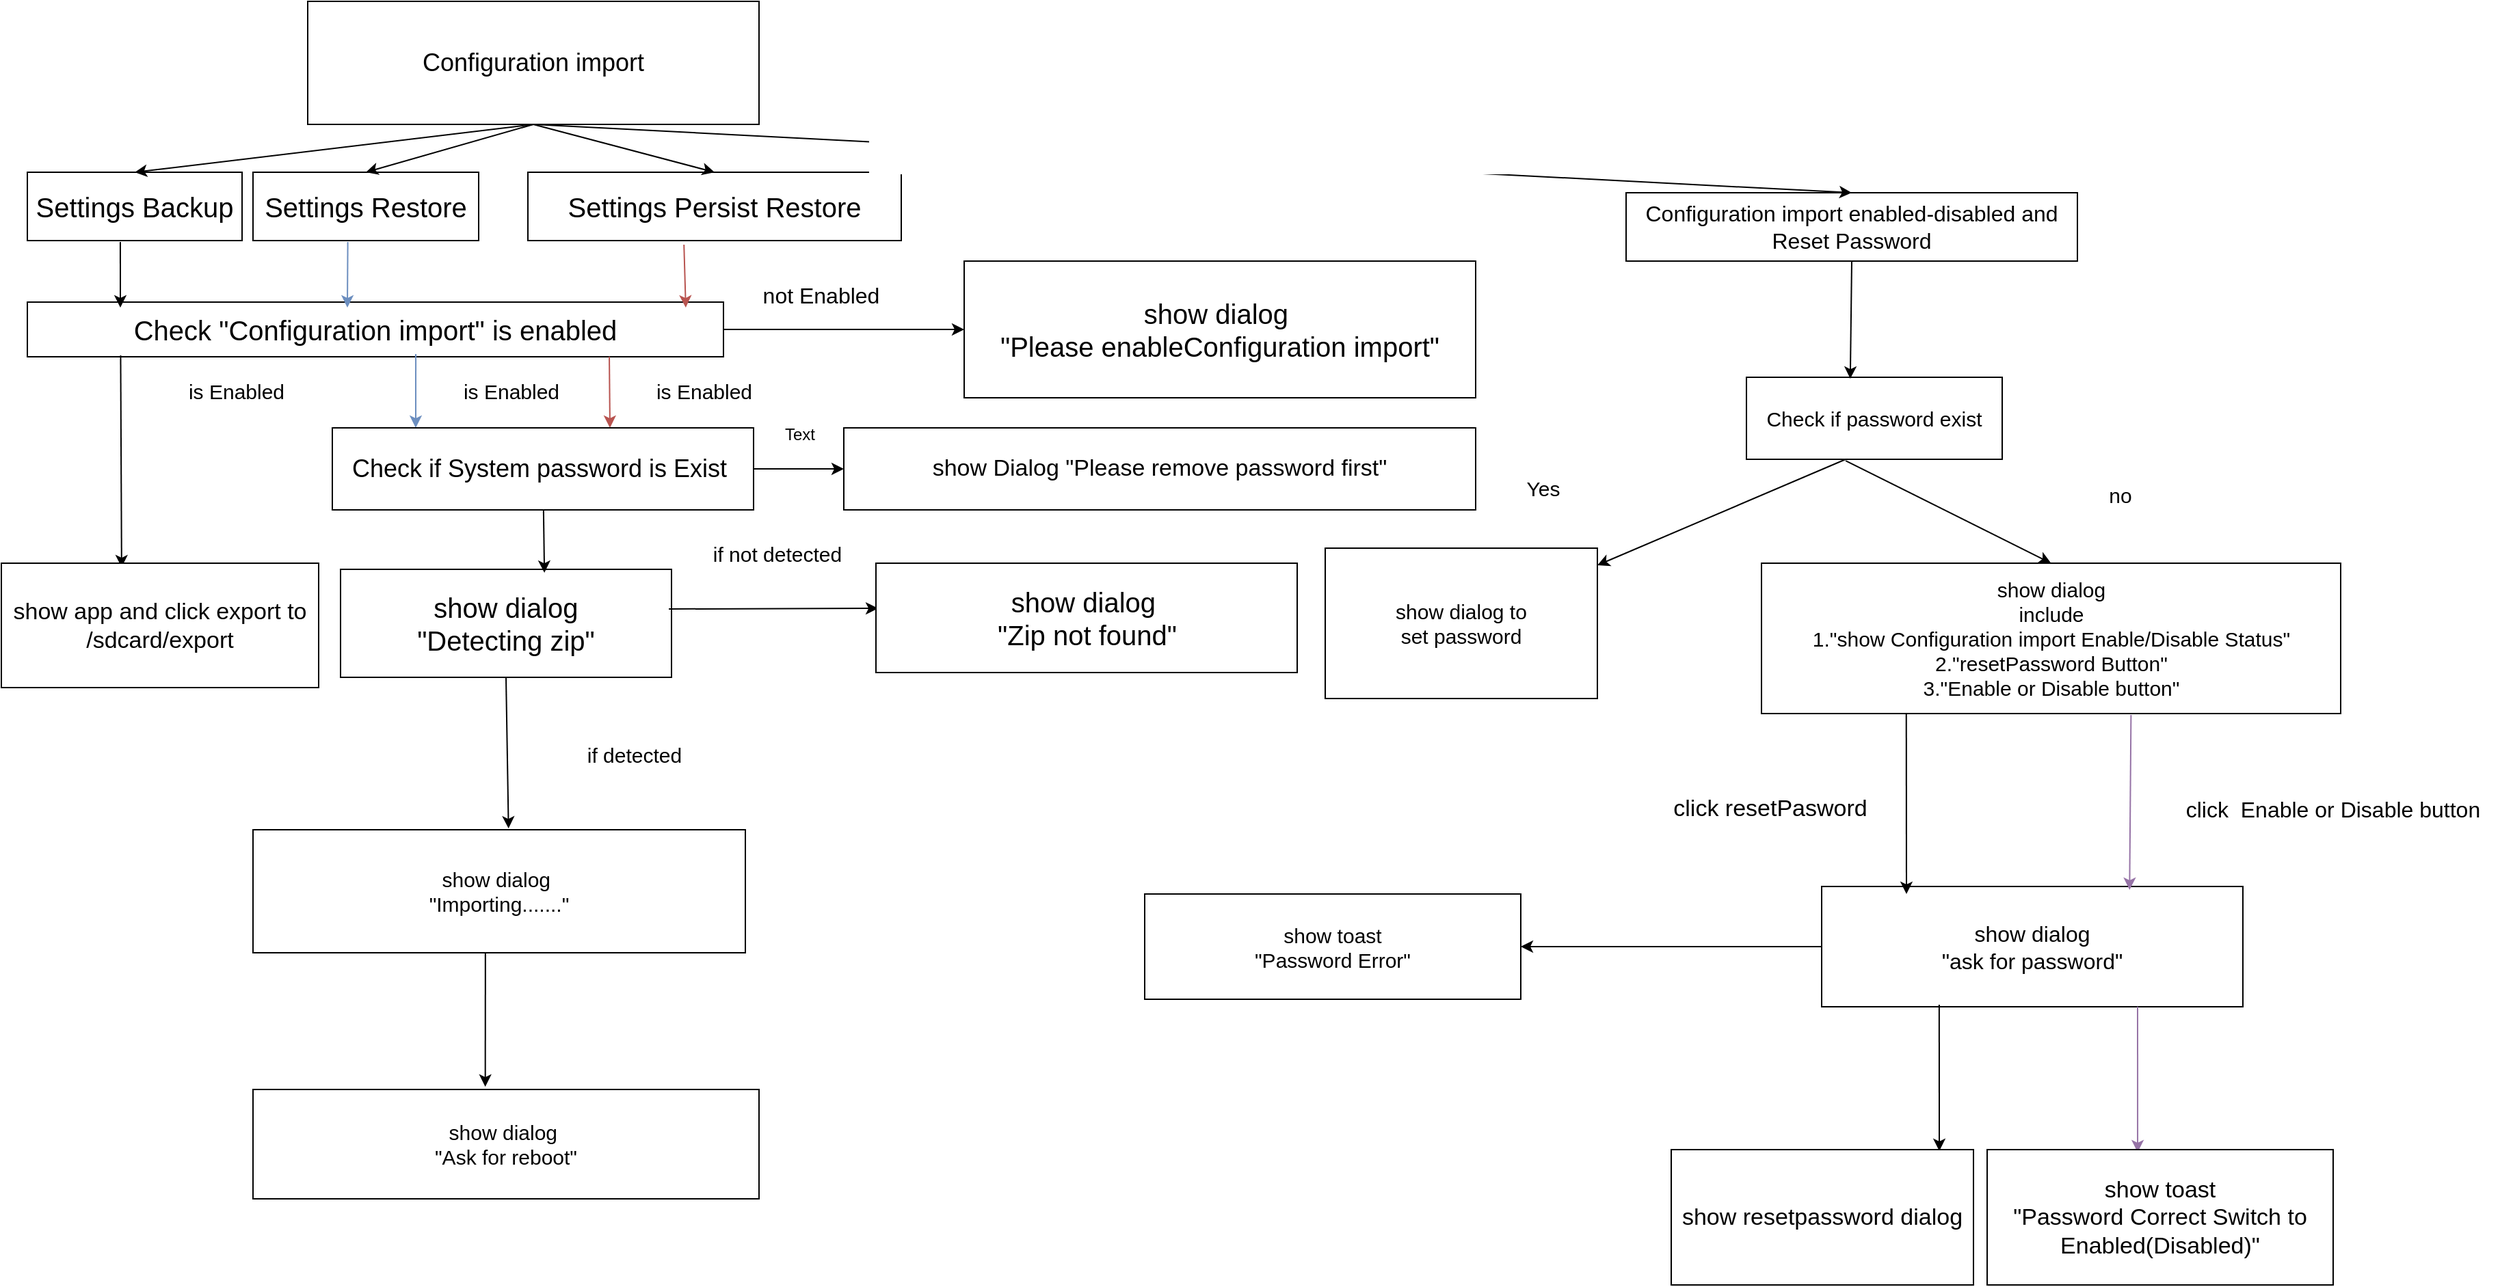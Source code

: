 <mxfile version="21.6.2" type="github">
  <diagram name="第 1 页" id="h4Je9ntjCZEkH3LW6IeI">
    <mxGraphModel dx="1434" dy="764" grid="1" gridSize="11" guides="1" tooltips="1" connect="1" arrows="1" fold="1" page="1" pageScale="1" pageWidth="900" pageHeight="1600" math="0" shadow="0">
      <root>
        <mxCell id="0" />
        <mxCell id="1" parent="0" />
        <mxCell id="K-YooQLs9-meU3j8jbvG-1" value="&lt;font style=&quot;font-size: 18px;&quot;&gt;Configuration import&lt;/font&gt;" style="rounded=0;whiteSpace=wrap;html=1;" vertex="1" parent="1">
          <mxGeometry x="235" y="40" width="330" height="90" as="geometry" />
        </mxCell>
        <mxCell id="K-YooQLs9-meU3j8jbvG-2" value="&lt;font style=&quot;font-size: 20px;&quot;&gt;Settings Backup&lt;/font&gt;" style="rounded=0;whiteSpace=wrap;html=1;" vertex="1" parent="1">
          <mxGeometry x="30" y="165" width="157" height="50" as="geometry" />
        </mxCell>
        <mxCell id="K-YooQLs9-meU3j8jbvG-3" value="&lt;font style=&quot;font-size: 20px;&quot;&gt;Settings Restore&lt;/font&gt;" style="rounded=0;whiteSpace=wrap;html=1;" vertex="1" parent="1">
          <mxGeometry x="195" y="165" width="165" height="50" as="geometry" />
        </mxCell>
        <mxCell id="K-YooQLs9-meU3j8jbvG-4" value="&lt;font style=&quot;font-size: 20px;&quot;&gt;Settings Persist Restore&lt;/font&gt;" style="rounded=0;whiteSpace=wrap;html=1;" vertex="1" parent="1">
          <mxGeometry x="396" y="165" width="273" height="50" as="geometry" />
        </mxCell>
        <mxCell id="K-YooQLs9-meU3j8jbvG-5" value="" style="endArrow=classic;html=1;rounded=0;exitX=0.5;exitY=1;exitDx=0;exitDy=0;entryX=0.5;entryY=0;entryDx=0;entryDy=0;" edge="1" parent="1" source="K-YooQLs9-meU3j8jbvG-1" target="K-YooQLs9-meU3j8jbvG-2">
          <mxGeometry width="50" height="50" relative="1" as="geometry">
            <mxPoint x="390" y="420" as="sourcePoint" />
            <mxPoint x="440" y="370" as="targetPoint" />
          </mxGeometry>
        </mxCell>
        <mxCell id="K-YooQLs9-meU3j8jbvG-6" value="" style="endArrow=classic;html=1;rounded=0;exitX=0.5;exitY=1;exitDx=0;exitDy=0;entryX=0.5;entryY=0;entryDx=0;entryDy=0;" edge="1" parent="1" source="K-YooQLs9-meU3j8jbvG-1" target="K-YooQLs9-meU3j8jbvG-3">
          <mxGeometry width="50" height="50" relative="1" as="geometry">
            <mxPoint x="390" y="420" as="sourcePoint" />
            <mxPoint x="440" y="370" as="targetPoint" />
          </mxGeometry>
        </mxCell>
        <mxCell id="K-YooQLs9-meU3j8jbvG-7" value="" style="endArrow=classic;html=1;rounded=0;entryX=0.5;entryY=0;entryDx=0;entryDy=0;" edge="1" parent="1" target="K-YooQLs9-meU3j8jbvG-4">
          <mxGeometry width="50" height="50" relative="1" as="geometry">
            <mxPoint x="400" y="130" as="sourcePoint" />
            <mxPoint x="530" y="320" as="targetPoint" />
          </mxGeometry>
        </mxCell>
        <mxCell id="K-YooQLs9-meU3j8jbvG-8" value="&lt;font style=&quot;font-size: 16px;&quot;&gt;Configuration import enabled-disabled and Reset Password&lt;/font&gt;" style="rounded=0;whiteSpace=wrap;html=1;" vertex="1" parent="1">
          <mxGeometry x="1199" y="180" width="330" height="50" as="geometry" />
        </mxCell>
        <mxCell id="K-YooQLs9-meU3j8jbvG-9" value="" style="endArrow=classic;html=1;rounded=0;entryX=0.5;entryY=0;entryDx=0;entryDy=0;" edge="1" parent="1" target="K-YooQLs9-meU3j8jbvG-8">
          <mxGeometry width="50" height="50" relative="1" as="geometry">
            <mxPoint x="400" y="130" as="sourcePoint" />
            <mxPoint x="440" y="370" as="targetPoint" />
          </mxGeometry>
        </mxCell>
        <mxCell id="K-YooQLs9-meU3j8jbvG-10" value="&lt;font style=&quot;font-size: 20px;&quot;&gt;&lt;br&gt;Check &quot;Configuration import&quot; is enabled&lt;br&gt;&amp;nbsp;&lt;/font&gt;" style="rounded=0;whiteSpace=wrap;html=1;" vertex="1" parent="1">
          <mxGeometry x="30" y="260" width="509" height="40" as="geometry" />
        </mxCell>
        <mxCell id="K-YooQLs9-meU3j8jbvG-11" value="&lt;font style=&quot;font-size: 20px;&quot;&gt;show dialog&amp;nbsp;&lt;br&gt;&quot;Please enableConfiguration import&quot;&lt;br&gt;&lt;/font&gt;" style="rounded=0;whiteSpace=wrap;html=1;" vertex="1" parent="1">
          <mxGeometry x="715" y="230" width="374" height="100" as="geometry" />
        </mxCell>
        <mxCell id="K-YooQLs9-meU3j8jbvG-12" value="" style="endArrow=classic;html=1;rounded=0;entryX=0;entryY=0.5;entryDx=0;entryDy=0;exitX=1;exitY=0.5;exitDx=0;exitDy=0;" edge="1" parent="1" source="K-YooQLs9-meU3j8jbvG-10" target="K-YooQLs9-meU3j8jbvG-11">
          <mxGeometry width="50" height="50" relative="1" as="geometry">
            <mxPoint x="330" y="350" as="sourcePoint" />
            <mxPoint x="440" y="370" as="targetPoint" />
          </mxGeometry>
        </mxCell>
        <mxCell id="K-YooQLs9-meU3j8jbvG-13" value="&lt;font style=&quot;font-size: 16px;&quot;&gt;not Enabled&lt;/font&gt;" style="text;html=1;strokeColor=none;fillColor=none;align=center;verticalAlign=middle;whiteSpace=wrap;rounded=0;" vertex="1" parent="1">
          <mxGeometry x="506" y="240" width="209" height="30" as="geometry" />
        </mxCell>
        <mxCell id="K-YooQLs9-meU3j8jbvG-14" value="" style="endArrow=classic;html=1;rounded=0;exitX=0.433;exitY=1.02;exitDx=0;exitDy=0;exitPerimeter=0;" edge="1" parent="1" source="K-YooQLs9-meU3j8jbvG-2">
          <mxGeometry width="50" height="50" relative="1" as="geometry">
            <mxPoint x="390" y="410" as="sourcePoint" />
            <mxPoint x="98" y="264" as="targetPoint" />
          </mxGeometry>
        </mxCell>
        <mxCell id="K-YooQLs9-meU3j8jbvG-15" value="" style="endArrow=classic;html=1;rounded=0;exitX=0.42;exitY=1.02;exitDx=0;exitDy=0;exitPerimeter=0;fillColor=#dae8fc;strokeColor=#6c8ebf;" edge="1" parent="1" source="K-YooQLs9-meU3j8jbvG-3">
          <mxGeometry width="50" height="50" relative="1" as="geometry">
            <mxPoint x="390" y="410" as="sourcePoint" />
            <mxPoint x="264" y="264" as="targetPoint" />
          </mxGeometry>
        </mxCell>
        <mxCell id="K-YooQLs9-meU3j8jbvG-16" value="" style="endArrow=classic;html=1;rounded=0;exitX=0.418;exitY=1.06;exitDx=0;exitDy=0;exitPerimeter=0;fillColor=#f8cecc;strokeColor=#b85450;entryX=0.026;entryY=0.8;entryDx=0;entryDy=0;entryPerimeter=0;" edge="1" parent="1" source="K-YooQLs9-meU3j8jbvG-4" target="K-YooQLs9-meU3j8jbvG-13">
          <mxGeometry width="50" height="50" relative="1" as="geometry">
            <mxPoint x="290" y="410" as="sourcePoint" />
            <mxPoint x="510" y="253" as="targetPoint" />
          </mxGeometry>
        </mxCell>
        <mxCell id="K-YooQLs9-meU3j8jbvG-17" value="" style="endArrow=classic;html=1;rounded=0;exitX=0.134;exitY=0.975;exitDx=0;exitDy=0;exitPerimeter=0;entryX=0.379;entryY=0.033;entryDx=0;entryDy=0;entryPerimeter=0;" edge="1" parent="1" source="K-YooQLs9-meU3j8jbvG-10" target="K-YooQLs9-meU3j8jbvG-23">
          <mxGeometry width="50" height="50" relative="1" as="geometry">
            <mxPoint x="390" y="410" as="sourcePoint" />
            <mxPoint x="67" y="360" as="targetPoint" />
          </mxGeometry>
        </mxCell>
        <mxCell id="K-YooQLs9-meU3j8jbvG-18" value="" style="endArrow=classic;html=1;rounded=0;exitX=0.558;exitY=0.95;exitDx=0;exitDy=0;exitPerimeter=0;fillColor=#dae8fc;strokeColor=#6c8ebf;" edge="1" parent="1" source="K-YooQLs9-meU3j8jbvG-10">
          <mxGeometry width="50" height="50" relative="1" as="geometry">
            <mxPoint x="300" y="430" as="sourcePoint" />
            <mxPoint x="314" y="352" as="targetPoint" />
          </mxGeometry>
        </mxCell>
        <mxCell id="K-YooQLs9-meU3j8jbvG-19" value="" style="endArrow=classic;html=1;rounded=0;exitX=0.836;exitY=1;exitDx=0;exitDy=0;exitPerimeter=0;fillColor=#f8cecc;strokeColor=#b85450;" edge="1" parent="1" source="K-YooQLs9-meU3j8jbvG-10">
          <mxGeometry width="50" height="50" relative="1" as="geometry">
            <mxPoint x="310" y="410" as="sourcePoint" />
            <mxPoint x="456" y="352" as="targetPoint" />
          </mxGeometry>
        </mxCell>
        <mxCell id="K-YooQLs9-meU3j8jbvG-23" value="&lt;font style=&quot;font-size: 17px;&quot;&gt;show app and click export to&lt;br&gt;/sdcard/export&lt;/font&gt;" style="rounded=0;whiteSpace=wrap;html=1;" vertex="1" parent="1">
          <mxGeometry x="11" y="451" width="232" height="91" as="geometry" />
        </mxCell>
        <mxCell id="K-YooQLs9-meU3j8jbvG-24" value="&lt;font style=&quot;font-size: 20px;&quot;&gt;show dialog&lt;br&gt;&quot;Detecting zip&quot;&lt;/font&gt;" style="rounded=0;whiteSpace=wrap;html=1;" vertex="1" parent="1">
          <mxGeometry x="259" y="455.5" width="242" height="79" as="geometry" />
        </mxCell>
        <mxCell id="K-YooQLs9-meU3j8jbvG-25" value="" style="endArrow=classic;html=1;rounded=0;exitX=0.992;exitY=0.367;exitDx=0;exitDy=0;exitPerimeter=0;entryX=0.005;entryY=0.413;entryDx=0;entryDy=0;entryPerimeter=0;" edge="1" parent="1" source="K-YooQLs9-meU3j8jbvG-24" target="K-YooQLs9-meU3j8jbvG-26">
          <mxGeometry width="50" height="50" relative="1" as="geometry">
            <mxPoint x="390" y="410" as="sourcePoint" />
            <mxPoint x="440" y="382" as="targetPoint" />
          </mxGeometry>
        </mxCell>
        <mxCell id="K-YooQLs9-meU3j8jbvG-26" value="&lt;font style=&quot;font-size: 20px;&quot;&gt;show dialog&amp;nbsp;&lt;br style=&quot;border-color: var(--border-color);&quot;&gt;&quot;Zip not found&quot;&lt;/font&gt;" style="rounded=0;whiteSpace=wrap;html=1;" vertex="1" parent="1">
          <mxGeometry x="650.5" y="451" width="308" height="80" as="geometry" />
        </mxCell>
        <mxCell id="K-YooQLs9-meU3j8jbvG-27" value="&lt;font style=&quot;font-size: 15px;&quot;&gt;if not detected&lt;/font&gt;" style="text;html=1;strokeColor=none;fillColor=none;align=center;verticalAlign=middle;whiteSpace=wrap;rounded=0;" vertex="1" parent="1">
          <mxGeometry x="517" y="429" width="122.5" height="30" as="geometry" />
        </mxCell>
        <mxCell id="K-YooQLs9-meU3j8jbvG-28" value="&lt;font style=&quot;font-size: 15px;&quot;&gt;show dialog&amp;nbsp;&lt;br&gt;&quot;Importing.......&quot;&lt;/font&gt;" style="rounded=0;whiteSpace=wrap;html=1;" vertex="1" parent="1">
          <mxGeometry x="195" y="646" width="360" height="90" as="geometry" />
        </mxCell>
        <mxCell id="K-YooQLs9-meU3j8jbvG-32" value="&lt;font style=&quot;font-size: 15px;&quot;&gt;if detected&lt;/font&gt;" style="text;html=1;strokeColor=none;fillColor=none;align=center;verticalAlign=middle;whiteSpace=wrap;rounded=0;" vertex="1" parent="1">
          <mxGeometry x="429" y="581" width="90" height="20" as="geometry" />
        </mxCell>
        <mxCell id="K-YooQLs9-meU3j8jbvG-34" value="" style="endArrow=classic;html=1;rounded=0;exitX=0.472;exitY=1;exitDx=0;exitDy=0;exitPerimeter=0;entryX=0.459;entryY=-0.025;entryDx=0;entryDy=0;entryPerimeter=0;" edge="1" parent="1" source="K-YooQLs9-meU3j8jbvG-28" target="K-YooQLs9-meU3j8jbvG-35">
          <mxGeometry width="50" height="50" relative="1" as="geometry">
            <mxPoint x="390" y="410" as="sourcePoint" />
            <mxPoint x="306" y="610" as="targetPoint" />
          </mxGeometry>
        </mxCell>
        <mxCell id="K-YooQLs9-meU3j8jbvG-35" value="&lt;font style=&quot;font-size: 15px;&quot;&gt;show dialog&amp;nbsp;&lt;br style=&quot;border-color: var(--border-color);&quot;&gt;&quot;Ask for reboot&quot;&lt;/font&gt;" style="rounded=0;whiteSpace=wrap;html=1;" vertex="1" parent="1">
          <mxGeometry x="195" y="836" width="370" height="80" as="geometry" />
        </mxCell>
        <mxCell id="K-YooQLs9-meU3j8jbvG-39" value="&lt;font style=&quot;font-size: 15px;&quot;&gt;Check if password exist&lt;/font&gt;" style="rounded=0;whiteSpace=wrap;html=1;" vertex="1" parent="1">
          <mxGeometry x="1287" y="315" width="187" height="60" as="geometry" />
        </mxCell>
        <mxCell id="K-YooQLs9-meU3j8jbvG-42" value="" style="endArrow=classic;html=1;rounded=0;exitX=0.5;exitY=1;exitDx=0;exitDy=0;entryX=0.406;entryY=0.017;entryDx=0;entryDy=0;entryPerimeter=0;" edge="1" parent="1" source="K-YooQLs9-meU3j8jbvG-8" target="K-YooQLs9-meU3j8jbvG-39">
          <mxGeometry width="50" height="50" relative="1" as="geometry">
            <mxPoint x="690" y="320" as="sourcePoint" />
            <mxPoint x="740" y="270" as="targetPoint" />
            <Array as="points" />
          </mxGeometry>
        </mxCell>
        <mxCell id="K-YooQLs9-meU3j8jbvG-44" value="" style="endArrow=classic;html=1;rounded=0;exitX=0.388;exitY=1;exitDx=0;exitDy=0;exitPerimeter=0;" edge="1" parent="1" source="K-YooQLs9-meU3j8jbvG-39" target="K-YooQLs9-meU3j8jbvG-46">
          <mxGeometry width="50" height="50" relative="1" as="geometry">
            <mxPoint x="740" y="500" as="sourcePoint" />
            <mxPoint x="650" y="430" as="targetPoint" />
          </mxGeometry>
        </mxCell>
        <mxCell id="K-YooQLs9-meU3j8jbvG-45" value="" style="endArrow=classic;html=1;rounded=0;entryX=0.5;entryY=0;entryDx=0;entryDy=0;exitX=0.388;exitY=1.017;exitDx=0;exitDy=0;exitPerimeter=0;" edge="1" parent="1" source="K-YooQLs9-meU3j8jbvG-39" target="K-YooQLs9-meU3j8jbvG-47">
          <mxGeometry width="50" height="50" relative="1" as="geometry">
            <mxPoint x="700" y="370" as="sourcePoint" />
            <mxPoint x="740" y="430" as="targetPoint" />
          </mxGeometry>
        </mxCell>
        <mxCell id="K-YooQLs9-meU3j8jbvG-46" value="&lt;font style=&quot;font-size: 15px;&quot;&gt;show dialog to &lt;br&gt;set password&lt;/font&gt;" style="rounded=0;whiteSpace=wrap;html=1;" vertex="1" parent="1">
          <mxGeometry x="979" y="440" width="199" height="110" as="geometry" />
        </mxCell>
        <mxCell id="K-YooQLs9-meU3j8jbvG-47" value="&lt;font style=&quot;font-size: 15px;&quot;&gt;show dialog&lt;br&gt;include&lt;br&gt;1.&quot;show Configuration import Enable/Disable Status&quot;&lt;br&gt;2.&quot;resetPassword Button&quot;&lt;br&gt;3.&quot;Enable or Disable button&quot;&lt;/font&gt;" style="rounded=0;whiteSpace=wrap;html=1;" vertex="1" parent="1">
          <mxGeometry x="1298" y="451" width="423.5" height="110" as="geometry" />
        </mxCell>
        <mxCell id="K-YooQLs9-meU3j8jbvG-48" value="&lt;font style=&quot;font-size: 15px;&quot;&gt;no&lt;/font&gt;" style="text;html=1;strokeColor=none;fillColor=none;align=center;verticalAlign=middle;whiteSpace=wrap;rounded=0;" vertex="1" parent="1">
          <mxGeometry x="1518" y="382" width="85" height="38" as="geometry" />
        </mxCell>
        <mxCell id="K-YooQLs9-meU3j8jbvG-49" value="&lt;font style=&quot;font-size: 15px;&quot;&gt;Yes&lt;/font&gt;" style="text;html=1;strokeColor=none;fillColor=none;align=center;verticalAlign=middle;whiteSpace=wrap;rounded=0;" vertex="1" parent="1">
          <mxGeometry x="1099" y="372" width="79" height="48" as="geometry" />
        </mxCell>
        <mxCell id="K-YooQLs9-meU3j8jbvG-51" value="&lt;font style=&quot;font-size: 16px;&quot;&gt;show dialog&lt;br&gt;&quot;ask for password&quot;&lt;/font&gt;" style="rounded=0;whiteSpace=wrap;html=1;" vertex="1" parent="1">
          <mxGeometry x="1342" y="687.5" width="308" height="88" as="geometry" />
        </mxCell>
        <mxCell id="K-YooQLs9-meU3j8jbvG-56" value="&lt;font style=&quot;font-size: 17px;&quot;&gt;click resetPasword&lt;/font&gt;" style="text;html=1;strokeColor=none;fillColor=none;align=center;verticalAlign=middle;whiteSpace=wrap;rounded=0;" vertex="1" parent="1">
          <mxGeometry x="1178" y="601" width="253" height="60" as="geometry" />
        </mxCell>
        <mxCell id="K-YooQLs9-meU3j8jbvG-57" value="&lt;font style=&quot;font-size: 16px;&quot;&gt;click&amp;nbsp; Enable or Disable button&lt;/font&gt;" style="text;html=1;strokeColor=none;fillColor=none;align=center;verticalAlign=middle;whiteSpace=wrap;rounded=0;" vertex="1" parent="1">
          <mxGeometry x="1595" y="616" width="242" height="30" as="geometry" />
        </mxCell>
        <mxCell id="K-YooQLs9-meU3j8jbvG-59" value="" style="endArrow=classic;html=1;rounded=0;exitX=0;exitY=0.5;exitDx=0;exitDy=0;entryX=1;entryY=0.5;entryDx=0;entryDy=0;" edge="1" parent="1" source="K-YooQLs9-meU3j8jbvG-51" target="K-YooQLs9-meU3j8jbvG-60">
          <mxGeometry width="50" height="50" relative="1" as="geometry">
            <mxPoint x="528" y="677" as="sourcePoint" />
            <mxPoint x="792" y="682" as="targetPoint" />
          </mxGeometry>
        </mxCell>
        <mxCell id="K-YooQLs9-meU3j8jbvG-60" value="&lt;font style=&quot;font-size: 15px;&quot;&gt;show toast&lt;br&gt;&quot;Password Error&quot;&lt;/font&gt;" style="rounded=0;whiteSpace=wrap;html=1;" vertex="1" parent="1">
          <mxGeometry x="847" y="693" width="275" height="77" as="geometry" />
        </mxCell>
        <mxCell id="K-YooQLs9-meU3j8jbvG-61" value="" style="endArrow=classic;html=1;rounded=0;entryX=0.887;entryY=0.01;entryDx=0;entryDy=0;exitX=0.279;exitY=0.983;exitDx=0;exitDy=0;exitPerimeter=0;entryPerimeter=0;" edge="1" parent="1" source="K-YooQLs9-meU3j8jbvG-51" target="K-YooQLs9-meU3j8jbvG-62">
          <mxGeometry width="50" height="50" relative="1" as="geometry">
            <mxPoint x="1397" y="770" as="sourcePoint" />
            <mxPoint x="979" y="792" as="targetPoint" />
          </mxGeometry>
        </mxCell>
        <mxCell id="K-YooQLs9-meU3j8jbvG-62" value="&lt;font style=&quot;font-size: 17px;&quot;&gt;show resetpassword dialog&lt;/font&gt;" style="rounded=0;whiteSpace=wrap;html=1;" vertex="1" parent="1">
          <mxGeometry x="1232" y="880" width="221" height="99" as="geometry" />
        </mxCell>
        <mxCell id="K-YooQLs9-meU3j8jbvG-63" value="" style="endArrow=classic;html=1;rounded=0;exitX=0.75;exitY=1;exitDx=0;exitDy=0;entryX=0.435;entryY=0.02;entryDx=0;entryDy=0;entryPerimeter=0;fillColor=#e1d5e7;strokeColor=#9673a6;" edge="1" parent="1" source="K-YooQLs9-meU3j8jbvG-51" target="K-YooQLs9-meU3j8jbvG-64">
          <mxGeometry width="50" height="50" relative="1" as="geometry">
            <mxPoint x="528" y="677" as="sourcePoint" />
            <mxPoint x="1122" y="781" as="targetPoint" />
          </mxGeometry>
        </mxCell>
        <mxCell id="K-YooQLs9-meU3j8jbvG-64" value="&lt;font style=&quot;font-size: 17px;&quot;&gt;show toast&lt;br style=&quot;border-color: var(--border-color);&quot;&gt;&quot;Password Correct Switch to&lt;br&gt;Enabled(Disabled)&quot;&lt;/font&gt;" style="rounded=0;whiteSpace=wrap;html=1;" vertex="1" parent="1">
          <mxGeometry x="1463" y="880" width="253" height="99" as="geometry" />
        </mxCell>
        <mxCell id="K-YooQLs9-meU3j8jbvG-65" value="" style="endArrow=classic;html=1;rounded=0;entryX=0.731;entryY=0.028;entryDx=0;entryDy=0;fillColor=#e1d5e7;strokeColor=#9673a6;exitX=0.638;exitY=1.009;exitDx=0;exitDy=0;exitPerimeter=0;entryPerimeter=0;" edge="1" parent="1" source="K-YooQLs9-meU3j8jbvG-47" target="K-YooQLs9-meU3j8jbvG-51">
          <mxGeometry width="50" height="50" relative="1" as="geometry">
            <mxPoint x="1364" y="561" as="sourcePoint" />
            <mxPoint x="1414" y="594" as="targetPoint" />
          </mxGeometry>
        </mxCell>
        <mxCell id="K-YooQLs9-meU3j8jbvG-67" value="&lt;font style=&quot;font-size: 15px;&quot;&gt;is Enabled&lt;/font&gt;" style="text;html=1;strokeColor=none;fillColor=none;align=center;verticalAlign=middle;whiteSpace=wrap;rounded=0;" vertex="1" parent="1">
          <mxGeometry x="343.5" y="310" width="80" height="30" as="geometry" />
        </mxCell>
        <mxCell id="K-YooQLs9-meU3j8jbvG-69" value="" style="endArrow=classic;html=1;rounded=0;entryX=0.519;entryY=-0.011;entryDx=0;entryDy=0;entryPerimeter=0;exitX=0.5;exitY=1;exitDx=0;exitDy=0;" edge="1" parent="1" source="K-YooQLs9-meU3j8jbvG-24" target="K-YooQLs9-meU3j8jbvG-28">
          <mxGeometry width="50" height="50" relative="1" as="geometry">
            <mxPoint x="369" y="429" as="sourcePoint" />
            <mxPoint x="644" y="495" as="targetPoint" />
          </mxGeometry>
        </mxCell>
        <mxCell id="K-YooQLs9-meU3j8jbvG-70" value="" style="endArrow=classic;html=1;rounded=0;exitX=0.25;exitY=1;exitDx=0;exitDy=0;" edge="1" parent="1" source="K-YooQLs9-meU3j8jbvG-47">
          <mxGeometry width="50" height="50" relative="1" as="geometry">
            <mxPoint x="1452" y="677" as="sourcePoint" />
            <mxPoint x="1404" y="693" as="targetPoint" />
          </mxGeometry>
        </mxCell>
        <mxCell id="K-YooQLs9-meU3j8jbvG-71" value="&lt;font style=&quot;font-size: 15px;&quot;&gt;is Enabled&lt;/font&gt;" style="text;html=1;strokeColor=none;fillColor=none;align=center;verticalAlign=middle;whiteSpace=wrap;rounded=0;" vertex="1" parent="1">
          <mxGeometry x="143" y="310" width="80" height="30" as="geometry" />
        </mxCell>
        <mxCell id="K-YooQLs9-meU3j8jbvG-72" value="&lt;font style=&quot;font-size: 15px;&quot;&gt;is Enabled&lt;/font&gt;" style="text;html=1;strokeColor=none;fillColor=none;align=center;verticalAlign=middle;whiteSpace=wrap;rounded=0;" vertex="1" parent="1">
          <mxGeometry x="485" y="310" width="80" height="30" as="geometry" />
        </mxCell>
        <mxCell id="K-YooQLs9-meU3j8jbvG-73" value="&lt;font style=&quot;font-size: 18px;&quot;&gt;Check if System password is Exist&amp;nbsp;&lt;/font&gt;" style="rounded=0;whiteSpace=wrap;html=1;" vertex="1" parent="1">
          <mxGeometry x="253" y="352" width="308" height="60" as="geometry" />
        </mxCell>
        <mxCell id="K-YooQLs9-meU3j8jbvG-74" value="" style="endArrow=classic;html=1;rounded=0;entryX=0.616;entryY=0.032;entryDx=0;entryDy=0;entryPerimeter=0;" edge="1" parent="1" source="K-YooQLs9-meU3j8jbvG-73" target="K-YooQLs9-meU3j8jbvG-24">
          <mxGeometry width="50" height="50" relative="1" as="geometry">
            <mxPoint x="473" y="556" as="sourcePoint" />
            <mxPoint x="523" y="506" as="targetPoint" />
          </mxGeometry>
        </mxCell>
        <mxCell id="K-YooQLs9-meU3j8jbvG-76" value="&lt;font style=&quot;font-size: 17px;&quot;&gt;show Dialog &quot;Please remove password first&quot;&lt;/font&gt;" style="rounded=0;whiteSpace=wrap;html=1;" vertex="1" parent="1">
          <mxGeometry x="627" y="352" width="462" height="60" as="geometry" />
        </mxCell>
        <mxCell id="K-YooQLs9-meU3j8jbvG-78" value="" style="endArrow=classic;html=1;rounded=0;exitX=1;exitY=0.5;exitDx=0;exitDy=0;entryX=0;entryY=0.5;entryDx=0;entryDy=0;" edge="1" parent="1" source="K-YooQLs9-meU3j8jbvG-73" target="K-YooQLs9-meU3j8jbvG-76">
          <mxGeometry width="50" height="50" relative="1" as="geometry">
            <mxPoint x="561" y="402" as="sourcePoint" />
            <mxPoint x="611" y="352" as="targetPoint" />
          </mxGeometry>
        </mxCell>
        <mxCell id="K-YooQLs9-meU3j8jbvG-79" value="Text" style="text;html=1;strokeColor=none;fillColor=none;align=center;verticalAlign=middle;whiteSpace=wrap;rounded=0;" vertex="1" parent="1">
          <mxGeometry x="565" y="342" width="60" height="30" as="geometry" />
        </mxCell>
      </root>
    </mxGraphModel>
  </diagram>
</mxfile>
